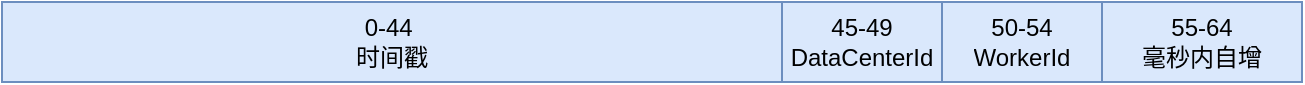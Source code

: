 <mxfile>
    <diagram id="I26VG52i27lgUhzmYckN" name="Page-1">
        <mxGraphModel dx="1410" dy="1190" grid="1" gridSize="10" guides="1" tooltips="1" connect="1" arrows="1" fold="1" page="1" pageScale="1" pageWidth="827" pageHeight="1169" math="0" shadow="0">
            <root>
                <mxCell id="0"/>
                <mxCell id="1" parent="0"/>
                <mxCell id="2" value="" style="shape=table;html=1;whiteSpace=wrap;startSize=0;container=1;collapsible=0;childLayout=tableLayout;fillColor=#dae8fc;strokeColor=#6c8ebf;" vertex="1" parent="1">
                    <mxGeometry x="100" y="410" width="650" height="40" as="geometry"/>
                </mxCell>
                <mxCell id="3" value="" style="shape=partialRectangle;html=1;whiteSpace=wrap;collapsible=0;dropTarget=0;pointerEvents=0;fillColor=none;top=0;left=0;bottom=0;right=0;points=[[0,0.5],[1,0.5]];portConstraint=eastwest;" vertex="1" parent="2">
                    <mxGeometry width="650" height="40" as="geometry"/>
                </mxCell>
                <mxCell id="4" value="0-44&amp;nbsp; &lt;br&gt;时间戳" style="shape=partialRectangle;html=1;whiteSpace=wrap;connectable=0;fillColor=none;top=0;left=0;bottom=0;right=0;overflow=hidden;" vertex="1" parent="3">
                    <mxGeometry width="390" height="40" as="geometry"/>
                </mxCell>
                <mxCell id="5" value="45-49&lt;br&gt;DataCenterId" style="shape=partialRectangle;html=1;whiteSpace=wrap;connectable=0;fillColor=none;top=0;left=0;bottom=0;right=0;overflow=hidden;" vertex="1" parent="3">
                    <mxGeometry x="390" width="80" height="40" as="geometry"/>
                </mxCell>
                <mxCell id="6" value="50-54&lt;br&gt;WorkerId" style="shape=partialRectangle;html=1;whiteSpace=wrap;connectable=0;fillColor=none;top=0;left=0;bottom=0;right=0;overflow=hidden;" vertex="1" parent="3">
                    <mxGeometry x="470" width="80" height="40" as="geometry"/>
                </mxCell>
                <mxCell id="15" value="55-64&lt;br&gt;毫秒内自增" style="shape=partialRectangle;html=1;whiteSpace=wrap;connectable=0;fillColor=none;top=0;left=0;bottom=0;right=0;overflow=hidden;" vertex="1" parent="3">
                    <mxGeometry x="550" width="100" height="40" as="geometry"/>
                </mxCell>
            </root>
        </mxGraphModel>
    </diagram>
</mxfile>